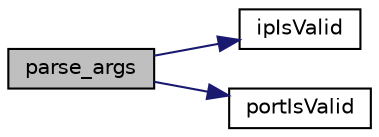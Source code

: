 digraph "parse_args"
{
 // LATEX_PDF_SIZE
  edge [fontname="Helvetica",fontsize="10",labelfontname="Helvetica",labelfontsize="10"];
  node [fontname="Helvetica",fontsize="10",shape=record];
  rankdir="LR";
  Node1 [label="parse_args",height=0.2,width=0.4,color="black", fillcolor="grey75", style="filled", fontcolor="black",tooltip="Парсит аргументы командной строки в структуру NetworkData."];
  Node1 -> Node2 [color="midnightblue",fontsize="10",style="solid",fontname="Helvetica"];
  Node2 [label="ipIsValid",height=0.2,width=0.4,color="black", fillcolor="white", style="filled",URL="$helper_8cpp.html#a5fd8c7e69b1823789fef49b8e9188bc8",tooltip="Проверяет корректность IPv4-адреса"];
  Node1 -> Node3 [color="midnightblue",fontsize="10",style="solid",fontname="Helvetica"];
  Node3 [label="portIsValid",height=0.2,width=0.4,color="black", fillcolor="white", style="filled",URL="$helper_8cpp.html#a444f299d9c3cc940dac838753c848e79",tooltip="Проверяет корректность порта"];
}
